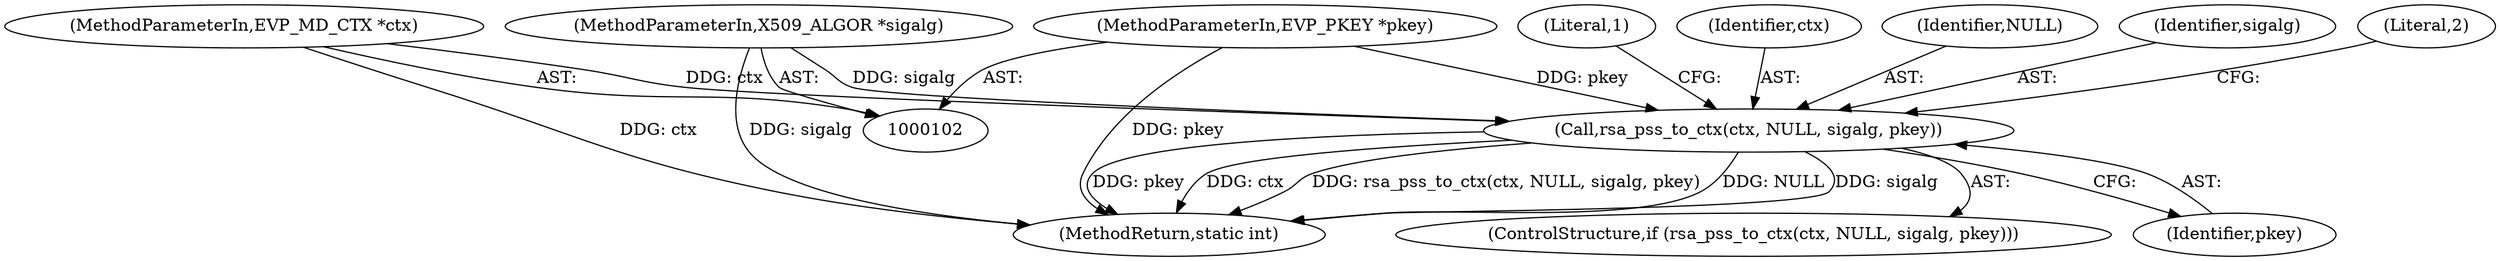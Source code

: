 digraph "1_openssl_4b22cce3812052fe64fc3f6d58d8cc884e3cb834@pointer" {
"1000125" [label="(Call,rsa_pss_to_ctx(ctx, NULL, sigalg, pkey))"];
"1000103" [label="(MethodParameterIn,EVP_MD_CTX *ctx)"];
"1000106" [label="(MethodParameterIn,X509_ALGOR *sigalg)"];
"1000108" [label="(MethodParameterIn,EVP_PKEY *pkey)"];
"1000108" [label="(MethodParameterIn,EVP_PKEY *pkey)"];
"1000134" [label="(Literal,1)"];
"1000129" [label="(Identifier,pkey)"];
"1000135" [label="(MethodReturn,static int)"];
"1000106" [label="(MethodParameterIn,X509_ALGOR *sigalg)"];
"1000125" [label="(Call,rsa_pss_to_ctx(ctx, NULL, sigalg, pkey))"];
"1000126" [label="(Identifier,ctx)"];
"1000127" [label="(Identifier,NULL)"];
"1000128" [label="(Identifier,sigalg)"];
"1000131" [label="(Literal,2)"];
"1000124" [label="(ControlStructure,if (rsa_pss_to_ctx(ctx, NULL, sigalg, pkey)))"];
"1000103" [label="(MethodParameterIn,EVP_MD_CTX *ctx)"];
"1000125" -> "1000124"  [label="AST: "];
"1000125" -> "1000129"  [label="CFG: "];
"1000126" -> "1000125"  [label="AST: "];
"1000127" -> "1000125"  [label="AST: "];
"1000128" -> "1000125"  [label="AST: "];
"1000129" -> "1000125"  [label="AST: "];
"1000131" -> "1000125"  [label="CFG: "];
"1000134" -> "1000125"  [label="CFG: "];
"1000125" -> "1000135"  [label="DDG: ctx"];
"1000125" -> "1000135"  [label="DDG: rsa_pss_to_ctx(ctx, NULL, sigalg, pkey)"];
"1000125" -> "1000135"  [label="DDG: NULL"];
"1000125" -> "1000135"  [label="DDG: sigalg"];
"1000125" -> "1000135"  [label="DDG: pkey"];
"1000103" -> "1000125"  [label="DDG: ctx"];
"1000106" -> "1000125"  [label="DDG: sigalg"];
"1000108" -> "1000125"  [label="DDG: pkey"];
"1000103" -> "1000102"  [label="AST: "];
"1000103" -> "1000135"  [label="DDG: ctx"];
"1000106" -> "1000102"  [label="AST: "];
"1000106" -> "1000135"  [label="DDG: sigalg"];
"1000108" -> "1000102"  [label="AST: "];
"1000108" -> "1000135"  [label="DDG: pkey"];
}
